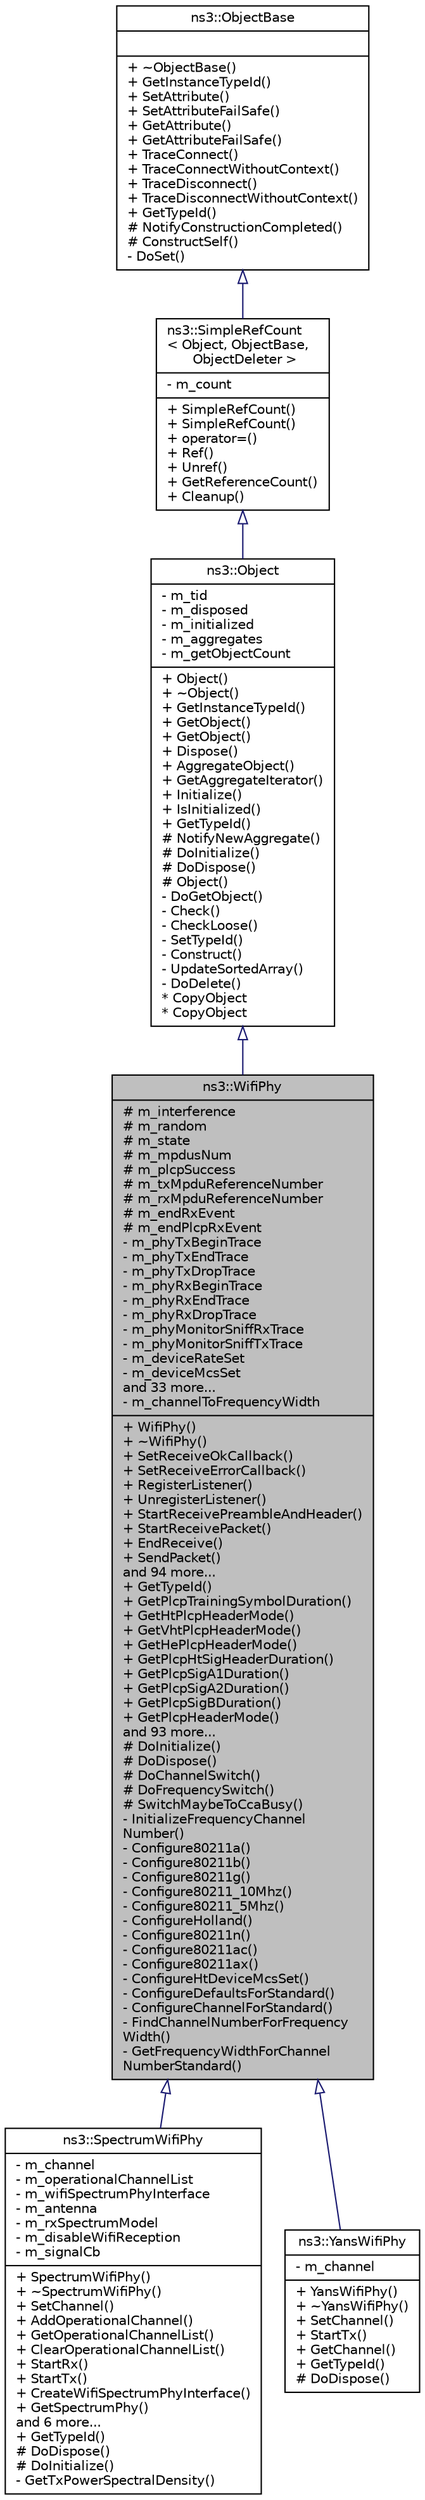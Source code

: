 digraph "ns3::WifiPhy"
{
  edge [fontname="Helvetica",fontsize="10",labelfontname="Helvetica",labelfontsize="10"];
  node [fontname="Helvetica",fontsize="10",shape=record];
  Node1 [label="{ns3::WifiPhy\n|# m_interference\l# m_random\l# m_state\l# m_mpdusNum\l# m_plcpSuccess\l# m_txMpduReferenceNumber\l# m_rxMpduReferenceNumber\l# m_endRxEvent\l# m_endPlcpRxEvent\l- m_phyTxBeginTrace\l- m_phyTxEndTrace\l- m_phyTxDropTrace\l- m_phyRxBeginTrace\l- m_phyRxEndTrace\l- m_phyRxDropTrace\l- m_phyMonitorSniffRxTrace\l- m_phyMonitorSniffTxTrace\l- m_deviceRateSet\l- m_deviceMcsSet\land 33 more...\l- m_channelToFrequencyWidth\l|+ WifiPhy()\l+ ~WifiPhy()\l+ SetReceiveOkCallback()\l+ SetReceiveErrorCallback()\l+ RegisterListener()\l+ UnregisterListener()\l+ StartReceivePreambleAndHeader()\l+ StartReceivePacket()\l+ EndReceive()\l+ SendPacket()\land 94 more...\l+ GetTypeId()\l+ GetPlcpTrainingSymbolDuration()\l+ GetHtPlcpHeaderMode()\l+ GetVhtPlcpHeaderMode()\l+ GetHePlcpHeaderMode()\l+ GetPlcpHtSigHeaderDuration()\l+ GetPlcpSigA1Duration()\l+ GetPlcpSigA2Duration()\l+ GetPlcpSigBDuration()\l+ GetPlcpHeaderMode()\land 93 more...\l# DoInitialize()\l# DoDispose()\l# DoChannelSwitch()\l# DoFrequencySwitch()\l# SwitchMaybeToCcaBusy()\l- InitializeFrequencyChannel\lNumber()\l- Configure80211a()\l- Configure80211b()\l- Configure80211g()\l- Configure80211_10Mhz()\l- Configure80211_5Mhz()\l- ConfigureHolland()\l- Configure80211n()\l- Configure80211ac()\l- Configure80211ax()\l- ConfigureHtDeviceMcsSet()\l- ConfigureDefaultsForStandard()\l- ConfigureChannelForStandard()\l- FindChannelNumberForFrequency\lWidth()\l- GetFrequencyWidthForChannel\lNumberStandard()\l}",height=0.2,width=0.4,color="black", fillcolor="grey75", style="filled", fontcolor="black"];
  Node2 -> Node1 [dir="back",color="midnightblue",fontsize="10",style="solid",arrowtail="onormal"];
  Node2 [label="{ns3::Object\n|- m_tid\l- m_disposed\l- m_initialized\l- m_aggregates\l- m_getObjectCount\l|+ Object()\l+ ~Object()\l+ GetInstanceTypeId()\l+ GetObject()\l+ GetObject()\l+ Dispose()\l+ AggregateObject()\l+ GetAggregateIterator()\l+ Initialize()\l+ IsInitialized()\l+ GetTypeId()\l# NotifyNewAggregate()\l# DoInitialize()\l# DoDispose()\l# Object()\l- DoGetObject()\l- Check()\l- CheckLoose()\l- SetTypeId()\l- Construct()\l- UpdateSortedArray()\l- DoDelete()\l* CopyObject\l* CopyObject\l}",height=0.2,width=0.4,color="black", fillcolor="white", style="filled",URL="$d9/d77/classns3_1_1Object.html",tooltip="A base class which provides memory management and object aggregation. "];
  Node3 -> Node2 [dir="back",color="midnightblue",fontsize="10",style="solid",arrowtail="onormal"];
  Node3 [label="{ns3::SimpleRefCount\l\< Object, ObjectBase,\l ObjectDeleter \>\n|- m_count\l|+ SimpleRefCount()\l+ SimpleRefCount()\l+ operator=()\l+ Ref()\l+ Unref()\l+ GetReferenceCount()\l+ Cleanup()\l}",height=0.2,width=0.4,color="black", fillcolor="white", style="filled",URL="$da/da1/classns3_1_1SimpleRefCount.html"];
  Node4 -> Node3 [dir="back",color="midnightblue",fontsize="10",style="solid",arrowtail="onormal"];
  Node4 [label="{ns3::ObjectBase\n||+ ~ObjectBase()\l+ GetInstanceTypeId()\l+ SetAttribute()\l+ SetAttributeFailSafe()\l+ GetAttribute()\l+ GetAttributeFailSafe()\l+ TraceConnect()\l+ TraceConnectWithoutContext()\l+ TraceDisconnect()\l+ TraceDisconnectWithoutContext()\l+ GetTypeId()\l# NotifyConstructionCompleted()\l# ConstructSelf()\l- DoSet()\l}",height=0.2,width=0.4,color="black", fillcolor="white", style="filled",URL="$d2/dac/classns3_1_1ObjectBase.html",tooltip="Anchor the ns-3 type and attribute system. "];
  Node1 -> Node5 [dir="back",color="midnightblue",fontsize="10",style="solid",arrowtail="onormal"];
  Node5 [label="{ns3::SpectrumWifiPhy\n|- m_channel\l- m_operationalChannelList\l- m_wifiSpectrumPhyInterface\l- m_antenna\l- m_rxSpectrumModel\l- m_disableWifiReception\l- m_signalCb\l|+ SpectrumWifiPhy()\l+ ~SpectrumWifiPhy()\l+ SetChannel()\l+ AddOperationalChannel()\l+ GetOperationalChannelList()\l+ ClearOperationalChannelList()\l+ StartRx()\l+ StartTx()\l+ CreateWifiSpectrumPhyInterface()\l+ GetSpectrumPhy()\land 6 more...\l+ GetTypeId()\l# DoDispose()\l# DoInitialize()\l- GetTxPowerSpectralDensity()\l}",height=0.2,width=0.4,color="black", fillcolor="white", style="filled",URL="$d6/d39/classns3_1_1SpectrumWifiPhy.html",tooltip="802.11 PHY layer modelThis PHY implements a spectrum-aware enhancement of the 802.11 SpectrumWifiPhy model. "];
  Node1 -> Node6 [dir="back",color="midnightblue",fontsize="10",style="solid",arrowtail="onormal"];
  Node6 [label="{ns3::YansWifiPhy\n|- m_channel\l|+ YansWifiPhy()\l+ ~YansWifiPhy()\l+ SetChannel()\l+ StartTx()\l+ GetChannel()\l+ GetTypeId()\l# DoDispose()\l}",height=0.2,width=0.4,color="black", fillcolor="white", style="filled",URL="$dc/d21/classns3_1_1YansWifiPhy.html",tooltip="802.11 PHY layer modelThis PHY implements a model of 802.11a. The model implemented here is based on ..."];
}
